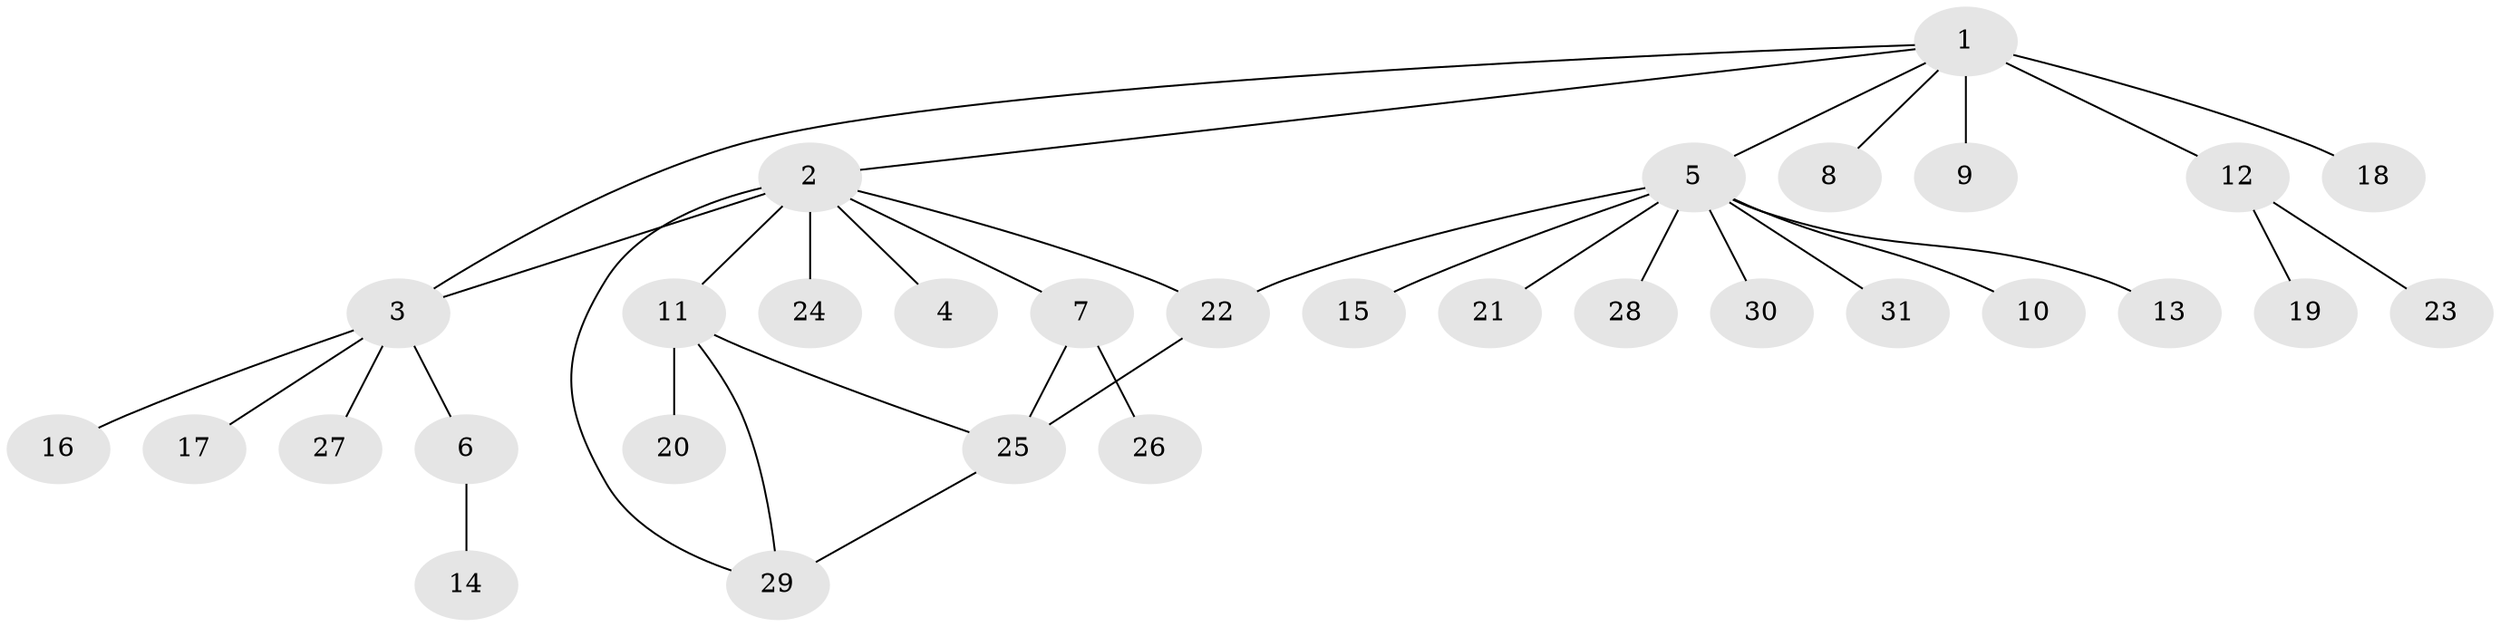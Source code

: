 // original degree distribution, {14: 0.017241379310344827, 12: 0.017241379310344827, 8: 0.017241379310344827, 2: 0.1896551724137931, 10: 0.017241379310344827, 3: 0.05172413793103448, 4: 0.034482758620689655, 1: 0.6206896551724138, 6: 0.017241379310344827, 5: 0.017241379310344827}
// Generated by graph-tools (version 1.1) at 2025/35/03/09/25 02:35:51]
// undirected, 31 vertices, 36 edges
graph export_dot {
graph [start="1"]
  node [color=gray90,style=filled];
  1;
  2;
  3;
  4;
  5;
  6;
  7;
  8;
  9;
  10;
  11;
  12;
  13;
  14;
  15;
  16;
  17;
  18;
  19;
  20;
  21;
  22;
  23;
  24;
  25;
  26;
  27;
  28;
  29;
  30;
  31;
  1 -- 2 [weight=1.0];
  1 -- 3 [weight=1.0];
  1 -- 5 [weight=1.0];
  1 -- 8 [weight=1.0];
  1 -- 9 [weight=6.0];
  1 -- 12 [weight=1.0];
  1 -- 18 [weight=1.0];
  2 -- 3 [weight=1.0];
  2 -- 4 [weight=1.0];
  2 -- 7 [weight=1.0];
  2 -- 11 [weight=1.0];
  2 -- 22 [weight=1.0];
  2 -- 24 [weight=3.0];
  2 -- 29 [weight=1.0];
  3 -- 6 [weight=1.0];
  3 -- 16 [weight=1.0];
  3 -- 17 [weight=1.0];
  3 -- 27 [weight=1.0];
  5 -- 10 [weight=1.0];
  5 -- 13 [weight=1.0];
  5 -- 15 [weight=1.0];
  5 -- 21 [weight=1.0];
  5 -- 22 [weight=1.0];
  5 -- 28 [weight=1.0];
  5 -- 30 [weight=1.0];
  5 -- 31 [weight=1.0];
  6 -- 14 [weight=1.0];
  7 -- 25 [weight=1.0];
  7 -- 26 [weight=1.0];
  11 -- 20 [weight=1.0];
  11 -- 25 [weight=1.0];
  11 -- 29 [weight=1.0];
  12 -- 19 [weight=1.0];
  12 -- 23 [weight=1.0];
  22 -- 25 [weight=2.0];
  25 -- 29 [weight=1.0];
}
